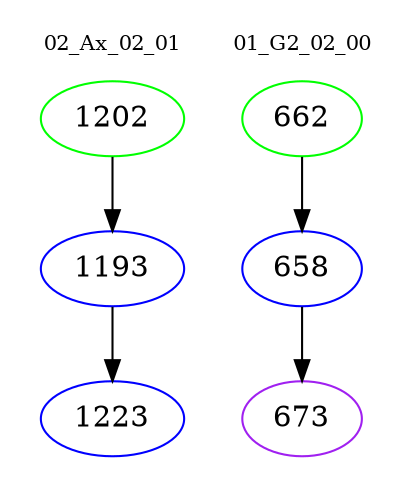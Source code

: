 digraph{
subgraph cluster_0 {
color = white
label = "02_Ax_02_01";
fontsize=10;
T0_1202 [label="1202", color="green"]
T0_1202 -> T0_1193 [color="black"]
T0_1193 [label="1193", color="blue"]
T0_1193 -> T0_1223 [color="black"]
T0_1223 [label="1223", color="blue"]
}
subgraph cluster_1 {
color = white
label = "01_G2_02_00";
fontsize=10;
T1_662 [label="662", color="green"]
T1_662 -> T1_658 [color="black"]
T1_658 [label="658", color="blue"]
T1_658 -> T1_673 [color="black"]
T1_673 [label="673", color="purple"]
}
}
